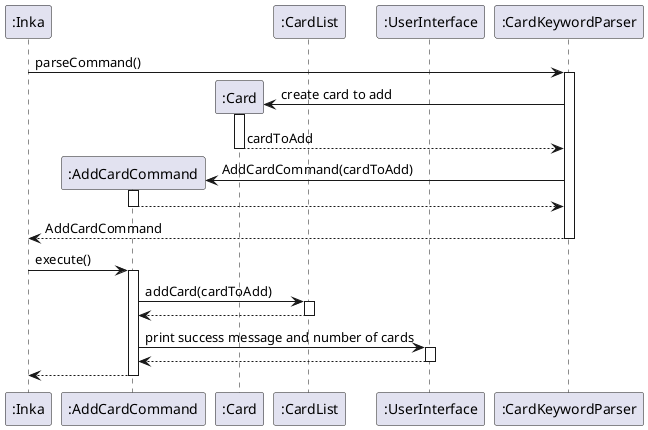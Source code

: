 @startuml CardAddSequence

autoactivate on

participant ":Inka" as Inka
participant ":AddCardCommand" as AddCardCommand
participant ":Card" as Card
participant ":CardList" as CardList
participant ":UserInterface" as UserInterface
participant ":CardKeywordParser" as CardKeywordParser

Inka -> CardKeywordParser : parseCommand()
Create Card
CardKeywordParser -> Card : create card to add
return cardToAdd

Create AddCardCommand
CardKeywordParser -> AddCardCommand : AddCardCommand(cardToAdd)
return

return AddCardCommand

Inka -> AddCardCommand : execute()
AddCardCommand -> CardList : addCard(cardToAdd)
return

AddCardCommand -> UserInterface : print success message and number of cards
return

return

@enduml
